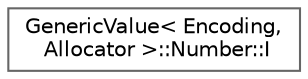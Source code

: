 digraph "Graphical Class Hierarchy"
{
 // LATEX_PDF_SIZE
  bgcolor="transparent";
  edge [fontname=Helvetica,fontsize=10,labelfontname=Helvetica,labelfontsize=10];
  node [fontname=Helvetica,fontsize=10,shape=box,height=0.2,width=0.4];
  rankdir="LR";
  Node0 [id="Node000000",label="GenericValue\< Encoding,\l Allocator \>::Number::I",height=0.2,width=0.4,color="grey40", fillcolor="white", style="filled",URL="$struct_generic_value_1_1_number_1_1_i.html",tooltip=" "];
}
